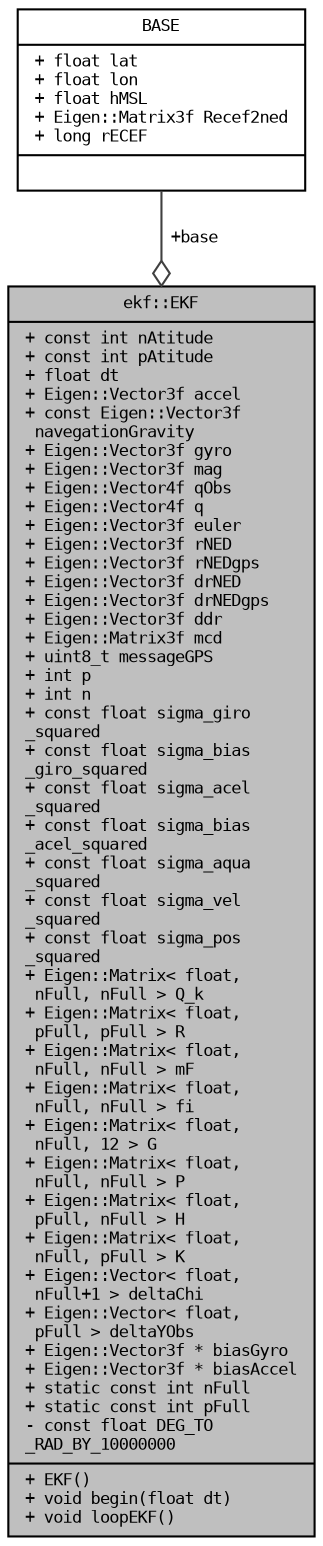 digraph "ekf::EKF"
{
 // LATEX_PDF_SIZE
  bgcolor="transparent";
  edge [fontname="DejaVuSansMono",fontsize="8",labelfontname="DejaVuSansMono",labelfontsize="8"];
  node [fontname="DejaVuSansMono",fontsize="8",shape=record];
  Node1 [label="{ekf::EKF\n|+ const int nAtitude\l+ const int pAtitude\l+ float dt\l+ Eigen::Vector3f accel\l+ const Eigen::Vector3f\l navegationGravity\l+ Eigen::Vector3f gyro\l+ Eigen::Vector3f mag\l+ Eigen::Vector4f qObs\l+ Eigen::Vector4f q\l+ Eigen::Vector3f euler\l+ Eigen::Vector3f rNED\l+ Eigen::Vector3f rNEDgps\l+ Eigen::Vector3f drNED\l+ Eigen::Vector3f drNEDgps\l+ Eigen::Vector3f ddr\l+ Eigen::Matrix3f mcd\l+ uint8_t messageGPS\l+ int p\l+ int n\l+ const float sigma_giro\l_squared\l+ const float sigma_bias\l_giro_squared\l+ const float sigma_acel\l_squared\l+ const float sigma_bias\l_acel_squared\l+ const float sigma_aqua\l_squared\l+ const float sigma_vel\l_squared\l+ const float sigma_pos\l_squared\l+ Eigen::Matrix\< float,\l nFull, nFull \> Q_k\l+ Eigen::Matrix\< float,\l pFull, pFull \> R\l+ Eigen::Matrix\< float,\l nFull, nFull \> mF\l+ Eigen::Matrix\< float,\l nFull, nFull \> fi\l+ Eigen::Matrix\< float,\l nFull, 12 \> G\l+ Eigen::Matrix\< float,\l nFull, nFull \> P\l+ Eigen::Matrix\< float,\l pFull, nFull \> H\l+ Eigen::Matrix\< float,\l nFull, pFull \> K\l+ Eigen::Vector\< float,\l nFull+1 \> deltaChi\l+ Eigen::Vector\< float,\l pFull \> deltaYObs\l+ Eigen::Vector3f * biasGyro\l+ Eigen::Vector3f * biasAccel\l+ static const int nFull\l+ static const int pFull\l- const float DEG_TO\l_RAD_BY_10000000\l|+  EKF()\l+ void begin(float dt)\l+ void loopEKF()\l}",height=0.2,width=0.4,color="black", fillcolor="grey75", style="filled", fontcolor="black",tooltip=" "];
  Node2 -> Node1 [color="grey25",fontsize="8",style="solid",label=" +base" ,arrowhead="odiamond",fontname="DejaVuSansMono"];
  Node2 [label="{BASE\n|+ float lat\l+ float lon\l+ float hMSL\l+ Eigen::Matrix3f Recef2ned\l+ long rECEF\l|}",height=0.2,width=0.4,color="black",URL="$structBASE.html",tooltip=" "];
}
